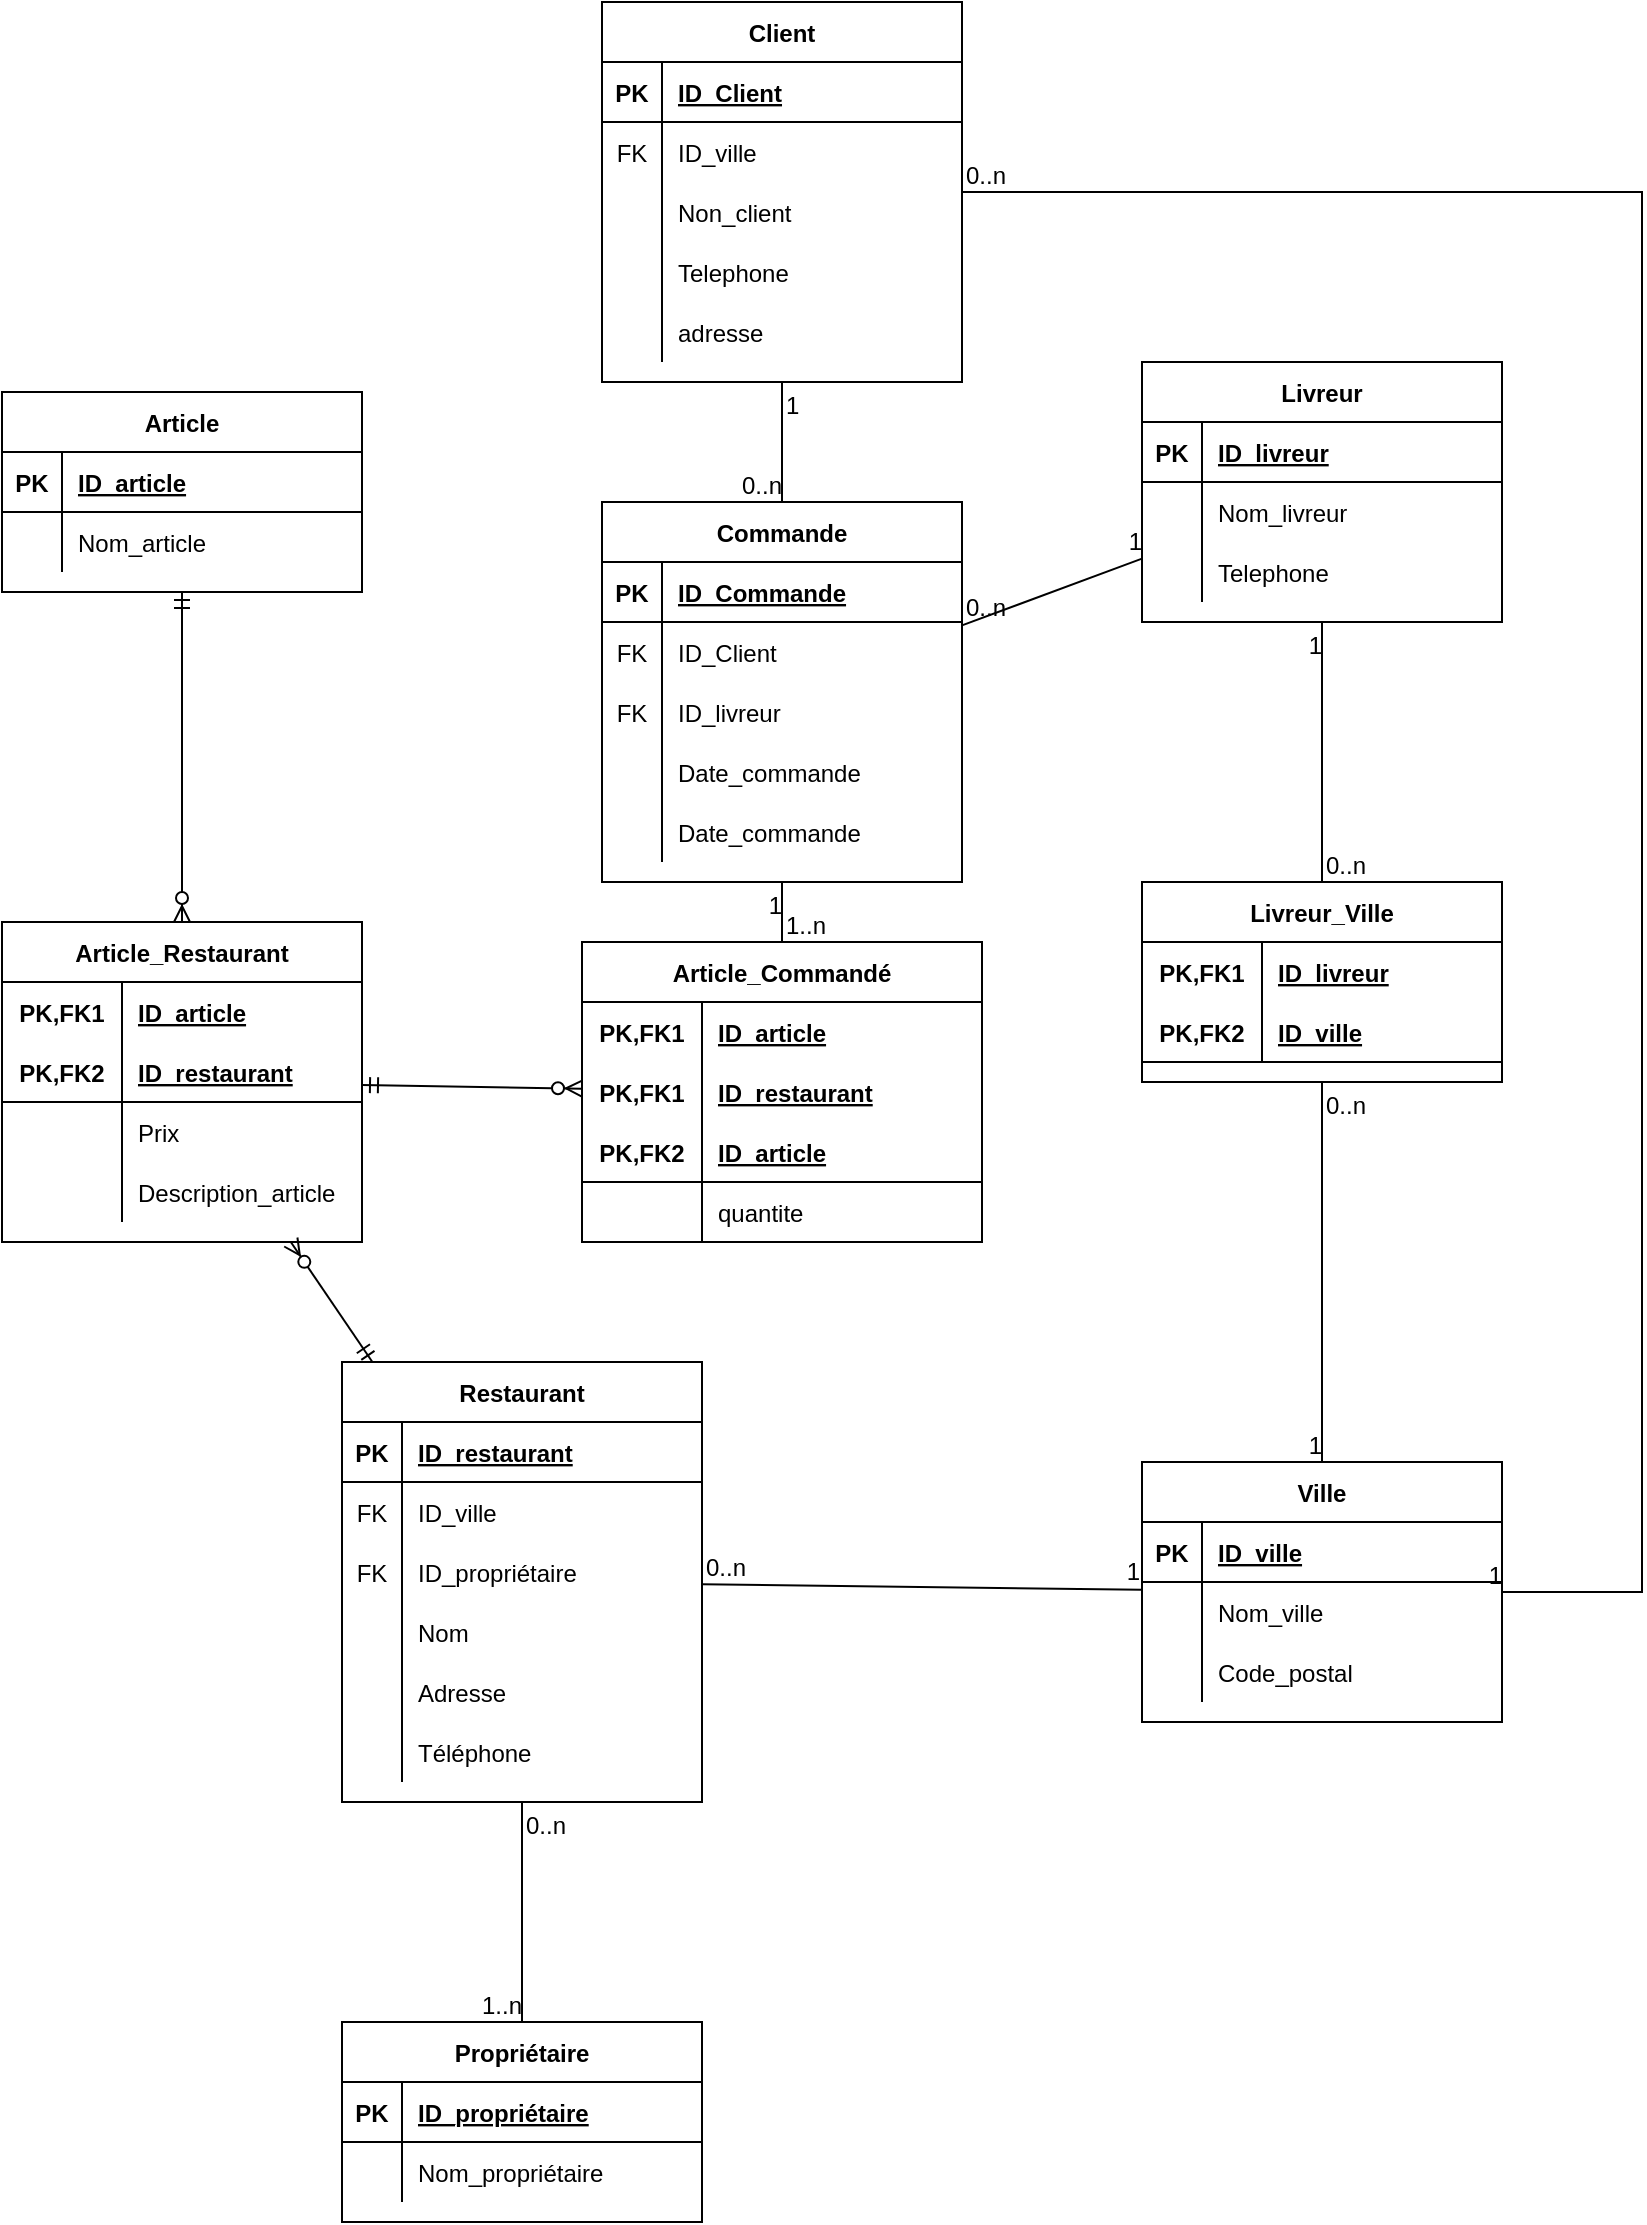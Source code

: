 <mxfile version="13.6.2" type="device"><diagram id="R2lEEEUBdFMjLlhIrx00" name="Page-1"><mxGraphModel dx="1185" dy="1785" grid="1" gridSize="10" guides="1" tooltips="1" connect="1" arrows="1" fold="1" page="1" pageScale="1" pageWidth="850" pageHeight="1100" math="0" shadow="0" extFonts="Permanent Marker^https://fonts.googleapis.com/css?family=Permanent+Marker"><root><mxCell id="0"/><mxCell id="1" parent="0"/><mxCell id="8ufQbJtzemkfT02IVqVq-59" value="" style="endArrow=none;html=1;rounded=0;" parent="1" source="8ufQbJtzemkfT02IVqVq-1" target="8ufQbJtzemkfT02IVqVq-46" edge="1"><mxGeometry relative="1" as="geometry"><mxPoint x="370" y="760" as="sourcePoint"/><mxPoint x="530" y="760" as="targetPoint"/></mxGeometry></mxCell><mxCell id="8ufQbJtzemkfT02IVqVq-60" value="0..n" style="resizable=0;html=1;align=left;verticalAlign=bottom;" parent="8ufQbJtzemkfT02IVqVq-59" connectable="0" vertex="1"><mxGeometry x="-1" relative="1" as="geometry"/></mxCell><mxCell id="8ufQbJtzemkfT02IVqVq-61" value="1" style="resizable=0;html=1;align=right;verticalAlign=bottom;" parent="8ufQbJtzemkfT02IVqVq-59" connectable="0" vertex="1"><mxGeometry x="1" relative="1" as="geometry"/></mxCell><mxCell id="8ufQbJtzemkfT02IVqVq-75" value="" style="endArrow=none;html=1;rounded=0;" parent="1" source="8ufQbJtzemkfT02IVqVq-1" target="8ufQbJtzemkfT02IVqVq-62" edge="1"><mxGeometry relative="1" as="geometry"><mxPoint x="120" y="940" as="sourcePoint"/><mxPoint x="280" y="940" as="targetPoint"/></mxGeometry></mxCell><mxCell id="8ufQbJtzemkfT02IVqVq-76" value="0..n" style="resizable=0;html=1;align=left;verticalAlign=bottom;" parent="8ufQbJtzemkfT02IVqVq-75" connectable="0" vertex="1"><mxGeometry x="-1" relative="1" as="geometry"><mxPoint y="20" as="offset"/></mxGeometry></mxCell><mxCell id="8ufQbJtzemkfT02IVqVq-77" value="1..n" style="resizable=0;html=1;align=right;verticalAlign=bottom;" parent="8ufQbJtzemkfT02IVqVq-75" connectable="0" vertex="1"><mxGeometry x="1" relative="1" as="geometry"/></mxCell><mxCell id="8ufQbJtzemkfT02IVqVq-145" value="" style="endArrow=none;html=1;rounded=0;exitX=0.5;exitY=1;exitDx=0;exitDy=0;" parent="1" source="8ufQbJtzemkfT02IVqVq-168" target="8ufQbJtzemkfT02IVqVq-46" edge="1"><mxGeometry relative="1" as="geometry"><mxPoint x="630" y="610" as="sourcePoint"/><mxPoint x="790" y="610" as="targetPoint"/></mxGeometry></mxCell><mxCell id="8ufQbJtzemkfT02IVqVq-146" value="0..n" style="resizable=0;html=1;align=left;verticalAlign=bottom;" parent="8ufQbJtzemkfT02IVqVq-145" connectable="0" vertex="1"><mxGeometry x="-1" relative="1" as="geometry"><mxPoint y="20" as="offset"/></mxGeometry></mxCell><mxCell id="8ufQbJtzemkfT02IVqVq-147" value="1" style="resizable=0;html=1;align=right;verticalAlign=bottom;" parent="8ufQbJtzemkfT02IVqVq-145" connectable="0" vertex="1"><mxGeometry x="1" relative="1" as="geometry"/></mxCell><mxCell id="8ufQbJtzemkfT02IVqVq-181" value="" style="endArrow=none;html=1;rounded=0;" parent="1" source="8ufQbJtzemkfT02IVqVq-168" target="8ufQbJtzemkfT02IVqVq-119" edge="1"><mxGeometry relative="1" as="geometry"><mxPoint x="640" y="460.0" as="sourcePoint"/><mxPoint x="640" y="320.0" as="targetPoint"/></mxGeometry></mxCell><mxCell id="8ufQbJtzemkfT02IVqVq-182" value="&lt;div&gt;0..n&lt;/div&gt;" style="resizable=0;html=1;align=left;verticalAlign=bottom;" parent="8ufQbJtzemkfT02IVqVq-181" connectable="0" vertex="1"><mxGeometry x="-1" relative="1" as="geometry"><mxPoint as="offset"/></mxGeometry></mxCell><mxCell id="8ufQbJtzemkfT02IVqVq-183" value="&lt;div&gt;1&lt;/div&gt;" style="resizable=0;html=1;align=right;verticalAlign=bottom;" parent="8ufQbJtzemkfT02IVqVq-181" connectable="0" vertex="1"><mxGeometry x="1" relative="1" as="geometry"><mxPoint y="20" as="offset"/></mxGeometry></mxCell><mxCell id="8ufQbJtzemkfT02IVqVq-119" value="Livreur" style="shape=table;startSize=30;container=1;collapsible=1;childLayout=tableLayout;fixedRows=1;rowLines=0;fontStyle=1;align=center;resizeLast=1;" parent="1" vertex="1"><mxGeometry x="590" y="150" width="180" height="130" as="geometry"/></mxCell><mxCell id="8ufQbJtzemkfT02IVqVq-120" value="" style="shape=partialRectangle;collapsible=0;dropTarget=0;pointerEvents=0;fillColor=none;top=0;left=0;bottom=1;right=0;points=[[0,0.5],[1,0.5]];portConstraint=eastwest;" parent="8ufQbJtzemkfT02IVqVq-119" vertex="1"><mxGeometry y="30" width="180" height="30" as="geometry"/></mxCell><mxCell id="8ufQbJtzemkfT02IVqVq-121" value="PK" style="shape=partialRectangle;connectable=0;fillColor=none;top=0;left=0;bottom=0;right=0;fontStyle=1;overflow=hidden;" parent="8ufQbJtzemkfT02IVqVq-120" vertex="1"><mxGeometry width="30" height="30" as="geometry"/></mxCell><mxCell id="8ufQbJtzemkfT02IVqVq-122" value="ID_livreur" style="shape=partialRectangle;connectable=0;fillColor=none;top=0;left=0;bottom=0;right=0;align=left;spacingLeft=6;fontStyle=5;overflow=hidden;" parent="8ufQbJtzemkfT02IVqVq-120" vertex="1"><mxGeometry x="30" width="150" height="30" as="geometry"/></mxCell><mxCell id="8ufQbJtzemkfT02IVqVq-123" value="" style="shape=partialRectangle;collapsible=0;dropTarget=0;pointerEvents=0;fillColor=none;top=0;left=0;bottom=0;right=0;points=[[0,0.5],[1,0.5]];portConstraint=eastwest;" parent="8ufQbJtzemkfT02IVqVq-119" vertex="1"><mxGeometry y="60" width="180" height="30" as="geometry"/></mxCell><mxCell id="8ufQbJtzemkfT02IVqVq-124" value="" style="shape=partialRectangle;connectable=0;fillColor=none;top=0;left=0;bottom=0;right=0;editable=1;overflow=hidden;" parent="8ufQbJtzemkfT02IVqVq-123" vertex="1"><mxGeometry width="30" height="30" as="geometry"/></mxCell><mxCell id="8ufQbJtzemkfT02IVqVq-125" value="Nom_livreur" style="shape=partialRectangle;connectable=0;fillColor=none;top=0;left=0;bottom=0;right=0;align=left;spacingLeft=6;overflow=hidden;" parent="8ufQbJtzemkfT02IVqVq-123" vertex="1"><mxGeometry x="30" width="150" height="30" as="geometry"/></mxCell><mxCell id="8ufQbJtzemkfT02IVqVq-126" value="" style="shape=partialRectangle;collapsible=0;dropTarget=0;pointerEvents=0;fillColor=none;top=0;left=0;bottom=0;right=0;points=[[0,0.5],[1,0.5]];portConstraint=eastwest;" parent="8ufQbJtzemkfT02IVqVq-119" vertex="1"><mxGeometry y="90" width="180" height="30" as="geometry"/></mxCell><mxCell id="8ufQbJtzemkfT02IVqVq-127" value="" style="shape=partialRectangle;connectable=0;fillColor=none;top=0;left=0;bottom=0;right=0;editable=1;overflow=hidden;" parent="8ufQbJtzemkfT02IVqVq-126" vertex="1"><mxGeometry width="30" height="30" as="geometry"/></mxCell><mxCell id="8ufQbJtzemkfT02IVqVq-128" value="Telephone" style="shape=partialRectangle;connectable=0;fillColor=none;top=0;left=0;bottom=0;right=0;align=left;spacingLeft=6;overflow=hidden;" parent="8ufQbJtzemkfT02IVqVq-126" vertex="1"><mxGeometry x="30" width="150" height="30" as="geometry"/></mxCell><mxCell id="8ufQbJtzemkfT02IVqVq-184" value="Client" style="shape=table;startSize=30;container=1;collapsible=1;childLayout=tableLayout;fixedRows=1;rowLines=0;fontStyle=1;align=center;resizeLast=1;" parent="1" vertex="1"><mxGeometry x="320" y="-30" width="180" height="190" as="geometry"/></mxCell><mxCell id="8ufQbJtzemkfT02IVqVq-185" value="" style="shape=partialRectangle;collapsible=0;dropTarget=0;pointerEvents=0;fillColor=none;top=0;left=0;bottom=1;right=0;points=[[0,0.5],[1,0.5]];portConstraint=eastwest;" parent="8ufQbJtzemkfT02IVqVq-184" vertex="1"><mxGeometry y="30" width="180" height="30" as="geometry"/></mxCell><mxCell id="8ufQbJtzemkfT02IVqVq-186" value="PK" style="shape=partialRectangle;connectable=0;fillColor=none;top=0;left=0;bottom=0;right=0;fontStyle=1;overflow=hidden;" parent="8ufQbJtzemkfT02IVqVq-185" vertex="1"><mxGeometry width="30" height="30" as="geometry"/></mxCell><mxCell id="8ufQbJtzemkfT02IVqVq-187" value="ID_Client" style="shape=partialRectangle;connectable=0;fillColor=none;top=0;left=0;bottom=0;right=0;align=left;spacingLeft=6;fontStyle=5;overflow=hidden;" parent="8ufQbJtzemkfT02IVqVq-185" vertex="1"><mxGeometry x="30" width="150" height="30" as="geometry"/></mxCell><mxCell id="8ufQbJtzemkfT02IVqVq-309" value="" style="shape=partialRectangle;collapsible=0;dropTarget=0;pointerEvents=0;fillColor=none;top=0;left=0;bottom=0;right=0;points=[[0,0.5],[1,0.5]];portConstraint=eastwest;" parent="8ufQbJtzemkfT02IVqVq-184" vertex="1"><mxGeometry y="60" width="180" height="30" as="geometry"/></mxCell><mxCell id="8ufQbJtzemkfT02IVqVq-310" value="FK" style="shape=partialRectangle;connectable=0;fillColor=none;top=0;left=0;bottom=0;right=0;fontStyle=0;overflow=hidden;" parent="8ufQbJtzemkfT02IVqVq-309" vertex="1"><mxGeometry width="30" height="30" as="geometry"/></mxCell><mxCell id="8ufQbJtzemkfT02IVqVq-311" value="ID_ville" style="shape=partialRectangle;connectable=0;fillColor=none;top=0;left=0;bottom=0;right=0;align=left;spacingLeft=6;fontStyle=0;overflow=hidden;" parent="8ufQbJtzemkfT02IVqVq-309" vertex="1"><mxGeometry x="30" width="150" height="30" as="geometry"/></mxCell><mxCell id="8ufQbJtzemkfT02IVqVq-188" value="" style="shape=partialRectangle;collapsible=0;dropTarget=0;pointerEvents=0;fillColor=none;top=0;left=0;bottom=0;right=0;points=[[0,0.5],[1,0.5]];portConstraint=eastwest;" parent="8ufQbJtzemkfT02IVqVq-184" vertex="1"><mxGeometry y="90" width="180" height="30" as="geometry"/></mxCell><mxCell id="8ufQbJtzemkfT02IVqVq-189" value="" style="shape=partialRectangle;connectable=0;fillColor=none;top=0;left=0;bottom=0;right=0;editable=1;overflow=hidden;" parent="8ufQbJtzemkfT02IVqVq-188" vertex="1"><mxGeometry width="30" height="30" as="geometry"/></mxCell><mxCell id="8ufQbJtzemkfT02IVqVq-190" value="Non_client" style="shape=partialRectangle;connectable=0;fillColor=none;top=0;left=0;bottom=0;right=0;align=left;spacingLeft=6;overflow=hidden;" parent="8ufQbJtzemkfT02IVqVq-188" vertex="1"><mxGeometry x="30" width="150" height="30" as="geometry"/></mxCell><mxCell id="8ufQbJtzemkfT02IVqVq-191" value="" style="shape=partialRectangle;collapsible=0;dropTarget=0;pointerEvents=0;fillColor=none;top=0;left=0;bottom=0;right=0;points=[[0,0.5],[1,0.5]];portConstraint=eastwest;" parent="8ufQbJtzemkfT02IVqVq-184" vertex="1"><mxGeometry y="120" width="180" height="30" as="geometry"/></mxCell><mxCell id="8ufQbJtzemkfT02IVqVq-192" value="" style="shape=partialRectangle;connectable=0;fillColor=none;top=0;left=0;bottom=0;right=0;editable=1;overflow=hidden;" parent="8ufQbJtzemkfT02IVqVq-191" vertex="1"><mxGeometry width="30" height="30" as="geometry"/></mxCell><mxCell id="8ufQbJtzemkfT02IVqVq-193" value="Telephone" style="shape=partialRectangle;connectable=0;fillColor=none;top=0;left=0;bottom=0;right=0;align=left;spacingLeft=6;overflow=hidden;" parent="8ufQbJtzemkfT02IVqVq-191" vertex="1"><mxGeometry x="30" width="150" height="30" as="geometry"/></mxCell><mxCell id="8ufQbJtzemkfT02IVqVq-194" value="" style="shape=partialRectangle;collapsible=0;dropTarget=0;pointerEvents=0;fillColor=none;top=0;left=0;bottom=0;right=0;points=[[0,0.5],[1,0.5]];portConstraint=eastwest;" parent="8ufQbJtzemkfT02IVqVq-184" vertex="1"><mxGeometry y="150" width="180" height="30" as="geometry"/></mxCell><mxCell id="8ufQbJtzemkfT02IVqVq-195" value="" style="shape=partialRectangle;connectable=0;fillColor=none;top=0;left=0;bottom=0;right=0;editable=1;overflow=hidden;" parent="8ufQbJtzemkfT02IVqVq-194" vertex="1"><mxGeometry width="30" height="30" as="geometry"/></mxCell><mxCell id="8ufQbJtzemkfT02IVqVq-196" value="adresse" style="shape=partialRectangle;connectable=0;fillColor=none;top=0;left=0;bottom=0;right=0;align=left;spacingLeft=6;overflow=hidden;" parent="8ufQbJtzemkfT02IVqVq-194" vertex="1"><mxGeometry x="30" width="150" height="30" as="geometry"/></mxCell><mxCell id="8ufQbJtzemkfT02IVqVq-1" value="Restaurant" style="shape=table;startSize=30;container=1;collapsible=1;childLayout=tableLayout;fixedRows=1;rowLines=0;fontStyle=1;align=center;resizeLast=1;" parent="1" vertex="1"><mxGeometry x="190" y="650" width="180" height="220" as="geometry"/></mxCell><mxCell id="8ufQbJtzemkfT02IVqVq-43" value="" style="shape=partialRectangle;collapsible=0;dropTarget=0;pointerEvents=0;fillColor=none;top=0;left=0;bottom=1;right=0;points=[[0,0.5],[1,0.5]];portConstraint=eastwest;" parent="8ufQbJtzemkfT02IVqVq-1" vertex="1"><mxGeometry y="30" width="180" height="30" as="geometry"/></mxCell><mxCell id="8ufQbJtzemkfT02IVqVq-44" value="PK" style="shape=partialRectangle;connectable=0;fillColor=none;top=0;left=0;bottom=0;right=0;fontStyle=1;overflow=hidden;" parent="8ufQbJtzemkfT02IVqVq-43" vertex="1"><mxGeometry width="30" height="30" as="geometry"/></mxCell><mxCell id="8ufQbJtzemkfT02IVqVq-45" value="ID_restaurant" style="shape=partialRectangle;connectable=0;fillColor=none;top=0;left=0;bottom=0;right=0;align=left;spacingLeft=6;fontStyle=5;overflow=hidden;" parent="8ufQbJtzemkfT02IVqVq-43" vertex="1"><mxGeometry x="30" width="150" height="30" as="geometry"/></mxCell><mxCell id="8ufQbJtzemkfT02IVqVq-113" value="" style="shape=partialRectangle;collapsible=0;dropTarget=0;pointerEvents=0;fillColor=none;top=0;left=0;bottom=0;right=0;points=[[0,0.5],[1,0.5]];portConstraint=eastwest;" parent="8ufQbJtzemkfT02IVqVq-1" vertex="1"><mxGeometry y="60" width="180" height="30" as="geometry"/></mxCell><mxCell id="8ufQbJtzemkfT02IVqVq-114" value="FK" style="shape=partialRectangle;connectable=0;fillColor=none;top=0;left=0;bottom=0;right=0;fontStyle=0;overflow=hidden;" parent="8ufQbJtzemkfT02IVqVq-113" vertex="1"><mxGeometry width="30" height="30" as="geometry"/></mxCell><mxCell id="8ufQbJtzemkfT02IVqVq-115" value="ID_ville" style="shape=partialRectangle;connectable=0;fillColor=none;top=0;left=0;bottom=0;right=0;align=left;spacingLeft=6;fontStyle=0;overflow=hidden;" parent="8ufQbJtzemkfT02IVqVq-113" vertex="1"><mxGeometry x="30" width="150" height="30" as="geometry"/></mxCell><mxCell id="8ufQbJtzemkfT02IVqVq-116" value="" style="shape=partialRectangle;collapsible=0;dropTarget=0;pointerEvents=0;fillColor=none;top=0;left=0;bottom=0;right=0;points=[[0,0.5],[1,0.5]];portConstraint=eastwest;" parent="8ufQbJtzemkfT02IVqVq-1" vertex="1"><mxGeometry y="90" width="180" height="30" as="geometry"/></mxCell><mxCell id="8ufQbJtzemkfT02IVqVq-117" value="FK" style="shape=partialRectangle;connectable=0;fillColor=none;top=0;left=0;bottom=0;right=0;fontStyle=0;overflow=hidden;" parent="8ufQbJtzemkfT02IVqVq-116" vertex="1"><mxGeometry width="30" height="30" as="geometry"/></mxCell><mxCell id="8ufQbJtzemkfT02IVqVq-118" value="ID_propriétaire" style="shape=partialRectangle;connectable=0;fillColor=none;top=0;left=0;bottom=0;right=0;align=left;spacingLeft=6;fontStyle=0;overflow=hidden;" parent="8ufQbJtzemkfT02IVqVq-116" vertex="1"><mxGeometry x="30" width="150" height="30" as="geometry"/></mxCell><mxCell id="8ufQbJtzemkfT02IVqVq-5" value="" style="shape=partialRectangle;collapsible=0;dropTarget=0;pointerEvents=0;fillColor=none;top=0;left=0;bottom=0;right=0;points=[[0,0.5],[1,0.5]];portConstraint=eastwest;" parent="8ufQbJtzemkfT02IVqVq-1" vertex="1"><mxGeometry y="120" width="180" height="30" as="geometry"/></mxCell><mxCell id="8ufQbJtzemkfT02IVqVq-6" value="" style="shape=partialRectangle;connectable=0;fillColor=none;top=0;left=0;bottom=0;right=0;editable=1;overflow=hidden;" parent="8ufQbJtzemkfT02IVqVq-5" vertex="1"><mxGeometry width="30" height="30" as="geometry"/></mxCell><mxCell id="8ufQbJtzemkfT02IVqVq-7" value="Nom" style="shape=partialRectangle;connectable=0;fillColor=none;top=0;left=0;bottom=0;right=0;align=left;spacingLeft=6;overflow=hidden;" parent="8ufQbJtzemkfT02IVqVq-5" vertex="1"><mxGeometry x="30" width="150" height="30" as="geometry"/></mxCell><mxCell id="8ufQbJtzemkfT02IVqVq-8" value="" style="shape=partialRectangle;collapsible=0;dropTarget=0;pointerEvents=0;fillColor=none;top=0;left=0;bottom=0;right=0;points=[[0,0.5],[1,0.5]];portConstraint=eastwest;" parent="8ufQbJtzemkfT02IVqVq-1" vertex="1"><mxGeometry y="150" width="180" height="30" as="geometry"/></mxCell><mxCell id="8ufQbJtzemkfT02IVqVq-9" value="" style="shape=partialRectangle;connectable=0;fillColor=none;top=0;left=0;bottom=0;right=0;editable=1;overflow=hidden;" parent="8ufQbJtzemkfT02IVqVq-8" vertex="1"><mxGeometry width="30" height="30" as="geometry"/></mxCell><mxCell id="8ufQbJtzemkfT02IVqVq-10" value="Adresse" style="shape=partialRectangle;connectable=0;fillColor=none;top=0;left=0;bottom=0;right=0;align=left;spacingLeft=6;overflow=hidden;" parent="8ufQbJtzemkfT02IVqVq-8" vertex="1"><mxGeometry x="30" width="150" height="30" as="geometry"/></mxCell><mxCell id="8ufQbJtzemkfT02IVqVq-37" value="" style="shape=partialRectangle;collapsible=0;dropTarget=0;pointerEvents=0;fillColor=none;top=0;left=0;bottom=0;right=0;points=[[0,0.5],[1,0.5]];portConstraint=eastwest;" parent="8ufQbJtzemkfT02IVqVq-1" vertex="1"><mxGeometry y="180" width="180" height="30" as="geometry"/></mxCell><mxCell id="8ufQbJtzemkfT02IVqVq-38" value="" style="shape=partialRectangle;connectable=0;fillColor=none;top=0;left=0;bottom=0;right=0;editable=1;overflow=hidden;" parent="8ufQbJtzemkfT02IVqVq-37" vertex="1"><mxGeometry width="30" height="30" as="geometry"/></mxCell><mxCell id="8ufQbJtzemkfT02IVqVq-39" value="Téléphone" style="shape=partialRectangle;connectable=0;fillColor=none;top=0;left=0;bottom=0;right=0;align=left;spacingLeft=6;overflow=hidden;" parent="8ufQbJtzemkfT02IVqVq-37" vertex="1"><mxGeometry x="30" width="150" height="30" as="geometry"/></mxCell><mxCell id="8ufQbJtzemkfT02IVqVq-62" value="Propriétaire" style="shape=table;startSize=30;container=1;collapsible=1;childLayout=tableLayout;fixedRows=1;rowLines=0;fontStyle=1;align=center;resizeLast=1;" parent="1" vertex="1"><mxGeometry x="190" y="980" width="180" height="100" as="geometry"/></mxCell><mxCell id="8ufQbJtzemkfT02IVqVq-63" value="" style="shape=partialRectangle;collapsible=0;dropTarget=0;pointerEvents=0;fillColor=none;top=0;left=0;bottom=1;right=0;points=[[0,0.5],[1,0.5]];portConstraint=eastwest;" parent="8ufQbJtzemkfT02IVqVq-62" vertex="1"><mxGeometry y="30" width="180" height="30" as="geometry"/></mxCell><mxCell id="8ufQbJtzemkfT02IVqVq-64" value="PK" style="shape=partialRectangle;connectable=0;fillColor=none;top=0;left=0;bottom=0;right=0;fontStyle=1;overflow=hidden;" parent="8ufQbJtzemkfT02IVqVq-63" vertex="1"><mxGeometry width="30" height="30" as="geometry"/></mxCell><mxCell id="8ufQbJtzemkfT02IVqVq-65" value="ID_propriétaire" style="shape=partialRectangle;connectable=0;fillColor=none;top=0;left=0;bottom=0;right=0;align=left;spacingLeft=6;fontStyle=5;overflow=hidden;" parent="8ufQbJtzemkfT02IVqVq-63" vertex="1"><mxGeometry x="30" width="150" height="30" as="geometry"/></mxCell><mxCell id="8ufQbJtzemkfT02IVqVq-66" value="" style="shape=partialRectangle;collapsible=0;dropTarget=0;pointerEvents=0;fillColor=none;top=0;left=0;bottom=0;right=0;points=[[0,0.5],[1,0.5]];portConstraint=eastwest;" parent="8ufQbJtzemkfT02IVqVq-62" vertex="1"><mxGeometry y="60" width="180" height="30" as="geometry"/></mxCell><mxCell id="8ufQbJtzemkfT02IVqVq-67" value="" style="shape=partialRectangle;connectable=0;fillColor=none;top=0;left=0;bottom=0;right=0;editable=1;overflow=hidden;" parent="8ufQbJtzemkfT02IVqVq-66" vertex="1"><mxGeometry width="30" height="30" as="geometry"/></mxCell><mxCell id="8ufQbJtzemkfT02IVqVq-68" value="Nom_propriétaire" style="shape=partialRectangle;connectable=0;fillColor=none;top=0;left=0;bottom=0;right=0;align=left;spacingLeft=6;overflow=hidden;" parent="8ufQbJtzemkfT02IVqVq-66" vertex="1"><mxGeometry x="30" width="150" height="30" as="geometry"/></mxCell><mxCell id="8ufQbJtzemkfT02IVqVq-46" value="Ville" style="shape=table;startSize=30;container=1;collapsible=1;childLayout=tableLayout;fixedRows=1;rowLines=0;fontStyle=1;align=center;resizeLast=1;" parent="1" vertex="1"><mxGeometry x="590" y="700" width="180" height="130" as="geometry"/></mxCell><mxCell id="8ufQbJtzemkfT02IVqVq-47" value="" style="shape=partialRectangle;collapsible=0;dropTarget=0;pointerEvents=0;fillColor=none;top=0;left=0;bottom=1;right=0;points=[[0,0.5],[1,0.5]];portConstraint=eastwest;" parent="8ufQbJtzemkfT02IVqVq-46" vertex="1"><mxGeometry y="30" width="180" height="30" as="geometry"/></mxCell><mxCell id="8ufQbJtzemkfT02IVqVq-48" value="PK" style="shape=partialRectangle;connectable=0;fillColor=none;top=0;left=0;bottom=0;right=0;fontStyle=1;overflow=hidden;" parent="8ufQbJtzemkfT02IVqVq-47" vertex="1"><mxGeometry width="30" height="30" as="geometry"/></mxCell><mxCell id="8ufQbJtzemkfT02IVqVq-49" value="ID_ville" style="shape=partialRectangle;connectable=0;fillColor=none;top=0;left=0;bottom=0;right=0;align=left;spacingLeft=6;fontStyle=5;overflow=hidden;" parent="8ufQbJtzemkfT02IVqVq-47" vertex="1"><mxGeometry x="30" width="150" height="30" as="geometry"/></mxCell><mxCell id="8ufQbJtzemkfT02IVqVq-50" value="" style="shape=partialRectangle;collapsible=0;dropTarget=0;pointerEvents=0;fillColor=none;top=0;left=0;bottom=0;right=0;points=[[0,0.5],[1,0.5]];portConstraint=eastwest;" parent="8ufQbJtzemkfT02IVqVq-46" vertex="1"><mxGeometry y="60" width="180" height="30" as="geometry"/></mxCell><mxCell id="8ufQbJtzemkfT02IVqVq-51" value="" style="shape=partialRectangle;connectable=0;fillColor=none;top=0;left=0;bottom=0;right=0;editable=1;overflow=hidden;" parent="8ufQbJtzemkfT02IVqVq-50" vertex="1"><mxGeometry width="30" height="30" as="geometry"/></mxCell><mxCell id="8ufQbJtzemkfT02IVqVq-52" value="Nom_ville" style="shape=partialRectangle;connectable=0;fillColor=none;top=0;left=0;bottom=0;right=0;align=left;spacingLeft=6;overflow=hidden;" parent="8ufQbJtzemkfT02IVqVq-50" vertex="1"><mxGeometry x="30" width="150" height="30" as="geometry"/></mxCell><mxCell id="8ufQbJtzemkfT02IVqVq-53" value="" style="shape=partialRectangle;collapsible=0;dropTarget=0;pointerEvents=0;fillColor=none;top=0;left=0;bottom=0;right=0;points=[[0,0.5],[1,0.5]];portConstraint=eastwest;" parent="8ufQbJtzemkfT02IVqVq-46" vertex="1"><mxGeometry y="90" width="180" height="30" as="geometry"/></mxCell><mxCell id="8ufQbJtzemkfT02IVqVq-54" value="" style="shape=partialRectangle;connectable=0;fillColor=none;top=0;left=0;bottom=0;right=0;editable=1;overflow=hidden;" parent="8ufQbJtzemkfT02IVqVq-53" vertex="1"><mxGeometry width="30" height="30" as="geometry"/></mxCell><mxCell id="8ufQbJtzemkfT02IVqVq-55" value="Code_postal" style="shape=partialRectangle;connectable=0;fillColor=none;top=0;left=0;bottom=0;right=0;align=left;spacingLeft=6;overflow=hidden;" parent="8ufQbJtzemkfT02IVqVq-53" vertex="1"><mxGeometry x="30" width="150" height="30" as="geometry"/></mxCell><mxCell id="8ufQbJtzemkfT02IVqVq-168" value="Livreur_Ville" style="shape=table;startSize=30;container=1;collapsible=1;childLayout=tableLayout;fixedRows=1;rowLines=0;fontStyle=1;align=center;resizeLast=1;" parent="1" vertex="1"><mxGeometry x="590" y="410" width="180" height="100" as="geometry"/></mxCell><mxCell id="8ufQbJtzemkfT02IVqVq-169" value="" style="shape=partialRectangle;collapsible=0;dropTarget=0;pointerEvents=0;fillColor=none;top=0;left=0;bottom=0;right=0;points=[[0,0.5],[1,0.5]];portConstraint=eastwest;" parent="8ufQbJtzemkfT02IVqVq-168" vertex="1"><mxGeometry y="30" width="180" height="30" as="geometry"/></mxCell><mxCell id="8ufQbJtzemkfT02IVqVq-170" value="PK,FK1" style="shape=partialRectangle;connectable=0;fillColor=none;top=0;left=0;bottom=0;right=0;fontStyle=1;overflow=hidden;" parent="8ufQbJtzemkfT02IVqVq-169" vertex="1"><mxGeometry width="60" height="30" as="geometry"/></mxCell><mxCell id="8ufQbJtzemkfT02IVqVq-171" value="ID_livreur" style="shape=partialRectangle;connectable=0;fillColor=none;top=0;left=0;bottom=0;right=0;align=left;spacingLeft=6;fontStyle=5;overflow=hidden;" parent="8ufQbJtzemkfT02IVqVq-169" vertex="1"><mxGeometry x="60" width="120" height="30" as="geometry"/></mxCell><mxCell id="8ufQbJtzemkfT02IVqVq-172" value="" style="shape=partialRectangle;collapsible=0;dropTarget=0;pointerEvents=0;fillColor=none;top=0;left=0;bottom=1;right=0;points=[[0,0.5],[1,0.5]];portConstraint=eastwest;" parent="8ufQbJtzemkfT02IVqVq-168" vertex="1"><mxGeometry y="60" width="180" height="30" as="geometry"/></mxCell><mxCell id="8ufQbJtzemkfT02IVqVq-173" value="PK,FK2" style="shape=partialRectangle;connectable=0;fillColor=none;top=0;left=0;bottom=0;right=0;fontStyle=1;overflow=hidden;" parent="8ufQbJtzemkfT02IVqVq-172" vertex="1"><mxGeometry width="60" height="30" as="geometry"/></mxCell><mxCell id="8ufQbJtzemkfT02IVqVq-174" value="ID_ville" style="shape=partialRectangle;connectable=0;fillColor=none;top=0;left=0;bottom=0;right=0;align=left;spacingLeft=6;fontStyle=5;overflow=hidden;" parent="8ufQbJtzemkfT02IVqVq-172" vertex="1"><mxGeometry x="60" width="120" height="30" as="geometry"/></mxCell><mxCell id="8ufQbJtzemkfT02IVqVq-226" value="Commande" style="shape=table;startSize=30;container=1;collapsible=1;childLayout=tableLayout;fixedRows=1;rowLines=0;fontStyle=1;align=center;resizeLast=1;" parent="1" vertex="1"><mxGeometry x="320" y="220" width="180" height="190" as="geometry"/></mxCell><mxCell id="8ufQbJtzemkfT02IVqVq-227" value="" style="shape=partialRectangle;collapsible=0;dropTarget=0;pointerEvents=0;fillColor=none;top=0;left=0;bottom=1;right=0;points=[[0,0.5],[1,0.5]];portConstraint=eastwest;" parent="8ufQbJtzemkfT02IVqVq-226" vertex="1"><mxGeometry y="30" width="180" height="30" as="geometry"/></mxCell><mxCell id="8ufQbJtzemkfT02IVqVq-228" value="PK" style="shape=partialRectangle;connectable=0;fillColor=none;top=0;left=0;bottom=0;right=0;fontStyle=1;overflow=hidden;" parent="8ufQbJtzemkfT02IVqVq-227" vertex="1"><mxGeometry width="30" height="30" as="geometry"/></mxCell><mxCell id="8ufQbJtzemkfT02IVqVq-229" value="ID_Commande" style="shape=partialRectangle;connectable=0;fillColor=none;top=0;left=0;bottom=0;right=0;align=left;spacingLeft=6;fontStyle=5;overflow=hidden;" parent="8ufQbJtzemkfT02IVqVq-227" vertex="1"><mxGeometry x="30" width="150" height="30" as="geometry"/></mxCell><mxCell id="8ufQbJtzemkfT02IVqVq-239" value="" style="shape=partialRectangle;collapsible=0;dropTarget=0;pointerEvents=0;fillColor=none;top=0;left=0;bottom=0;right=0;points=[[0,0.5],[1,0.5]];portConstraint=eastwest;" parent="8ufQbJtzemkfT02IVqVq-226" vertex="1"><mxGeometry y="60" width="180" height="30" as="geometry"/></mxCell><mxCell id="8ufQbJtzemkfT02IVqVq-240" value="FK" style="shape=partialRectangle;connectable=0;fillColor=none;top=0;left=0;bottom=0;right=0;fontStyle=0;overflow=hidden;" parent="8ufQbJtzemkfT02IVqVq-239" vertex="1"><mxGeometry width="30" height="30" as="geometry"/></mxCell><mxCell id="8ufQbJtzemkfT02IVqVq-241" value="ID_Client" style="shape=partialRectangle;connectable=0;fillColor=none;top=0;left=0;bottom=0;right=0;align=left;spacingLeft=6;fontStyle=0;overflow=hidden;" parent="8ufQbJtzemkfT02IVqVq-239" vertex="1"><mxGeometry x="30" width="150" height="30" as="geometry"/></mxCell><mxCell id="8ufQbJtzemkfT02IVqVq-245" value="" style="shape=partialRectangle;collapsible=0;dropTarget=0;pointerEvents=0;fillColor=none;top=0;left=0;bottom=0;right=0;points=[[0,0.5],[1,0.5]];portConstraint=eastwest;" parent="8ufQbJtzemkfT02IVqVq-226" vertex="1"><mxGeometry y="90" width="180" height="30" as="geometry"/></mxCell><mxCell id="8ufQbJtzemkfT02IVqVq-246" value="FK" style="shape=partialRectangle;connectable=0;fillColor=none;top=0;left=0;bottom=0;right=0;fontStyle=0;overflow=hidden;" parent="8ufQbJtzemkfT02IVqVq-245" vertex="1"><mxGeometry width="30" height="30" as="geometry"/></mxCell><mxCell id="8ufQbJtzemkfT02IVqVq-247" value="ID_livreur" style="shape=partialRectangle;connectable=0;fillColor=none;top=0;left=0;bottom=0;right=0;align=left;spacingLeft=6;fontStyle=0;overflow=hidden;" parent="8ufQbJtzemkfT02IVqVq-245" vertex="1"><mxGeometry x="30" width="150" height="30" as="geometry"/></mxCell><mxCell id="KI4e_BHjgye_pSNGSE5L-2" value="" style="shape=partialRectangle;collapsible=0;dropTarget=0;pointerEvents=0;fillColor=none;top=0;left=0;bottom=0;right=0;points=[[0,0.5],[1,0.5]];portConstraint=eastwest;" vertex="1" parent="8ufQbJtzemkfT02IVqVq-226"><mxGeometry y="120" width="180" height="30" as="geometry"/></mxCell><mxCell id="KI4e_BHjgye_pSNGSE5L-3" value="" style="shape=partialRectangle;connectable=0;fillColor=none;top=0;left=0;bottom=0;right=0;editable=1;overflow=hidden;" vertex="1" parent="KI4e_BHjgye_pSNGSE5L-2"><mxGeometry width="30" height="30" as="geometry"/></mxCell><mxCell id="KI4e_BHjgye_pSNGSE5L-4" value="Date_commande" style="shape=partialRectangle;connectable=0;fillColor=none;top=0;left=0;bottom=0;right=0;align=left;spacingLeft=6;overflow=hidden;" vertex="1" parent="KI4e_BHjgye_pSNGSE5L-2"><mxGeometry x="30" width="150" height="30" as="geometry"/></mxCell><mxCell id="8ufQbJtzemkfT02IVqVq-236" value="" style="shape=partialRectangle;collapsible=0;dropTarget=0;pointerEvents=0;fillColor=none;top=0;left=0;bottom=0;right=0;points=[[0,0.5],[1,0.5]];portConstraint=eastwest;" parent="8ufQbJtzemkfT02IVqVq-226" vertex="1"><mxGeometry y="150" width="180" height="30" as="geometry"/></mxCell><mxCell id="8ufQbJtzemkfT02IVqVq-237" value="" style="shape=partialRectangle;connectable=0;fillColor=none;top=0;left=0;bottom=0;right=0;editable=1;overflow=hidden;" parent="8ufQbJtzemkfT02IVqVq-236" vertex="1"><mxGeometry width="30" height="30" as="geometry"/></mxCell><mxCell id="8ufQbJtzemkfT02IVqVq-238" value="Date_commande" style="shape=partialRectangle;connectable=0;fillColor=none;top=0;left=0;bottom=0;right=0;align=left;spacingLeft=6;overflow=hidden;" parent="8ufQbJtzemkfT02IVqVq-236" vertex="1"><mxGeometry x="30" width="150" height="30" as="geometry"/></mxCell><mxCell id="8ufQbJtzemkfT02IVqVq-275" value="" style="endArrow=none;html=1;rounded=0;" parent="1" source="8ufQbJtzemkfT02IVqVq-184" target="8ufQbJtzemkfT02IVqVq-226" edge="1"><mxGeometry relative="1" as="geometry"><mxPoint x="100" y="110" as="sourcePoint"/><mxPoint x="260" y="110" as="targetPoint"/></mxGeometry></mxCell><mxCell id="8ufQbJtzemkfT02IVqVq-276" value="1" style="resizable=0;html=1;align=left;verticalAlign=bottom;" parent="8ufQbJtzemkfT02IVqVq-275" connectable="0" vertex="1"><mxGeometry x="-1" relative="1" as="geometry"><mxPoint y="20" as="offset"/></mxGeometry></mxCell><mxCell id="8ufQbJtzemkfT02IVqVq-277" value="0..n" style="resizable=0;html=1;align=right;verticalAlign=bottom;" parent="8ufQbJtzemkfT02IVqVq-275" connectable="0" vertex="1"><mxGeometry x="1" relative="1" as="geometry"/></mxCell><mxCell id="8ufQbJtzemkfT02IVqVq-278" value="" style="endArrow=none;html=1;rounded=0;" parent="1" source="8ufQbJtzemkfT02IVqVq-210" target="8ufQbJtzemkfT02IVqVq-226" edge="1"><mxGeometry relative="1" as="geometry"><mxPoint x="110" y="340" as="sourcePoint"/><mxPoint x="270" y="340" as="targetPoint"/></mxGeometry></mxCell><mxCell id="8ufQbJtzemkfT02IVqVq-279" value="&lt;div&gt;1..n&lt;/div&gt;" style="resizable=0;html=1;align=left;verticalAlign=bottom;" parent="8ufQbJtzemkfT02IVqVq-278" connectable="0" vertex="1"><mxGeometry x="-1" relative="1" as="geometry"/></mxCell><mxCell id="8ufQbJtzemkfT02IVqVq-280" value="1" style="resizable=0;html=1;align=right;verticalAlign=bottom;" parent="8ufQbJtzemkfT02IVqVq-278" connectable="0" vertex="1"><mxGeometry x="1" relative="1" as="geometry"><mxPoint y="20" as="offset"/></mxGeometry></mxCell><mxCell id="8ufQbJtzemkfT02IVqVq-210" value="Article_Commandé" style="shape=table;startSize=30;container=1;collapsible=1;childLayout=tableLayout;fixedRows=1;rowLines=0;fontStyle=1;align=center;resizeLast=1;" parent="1" vertex="1"><mxGeometry x="310" y="440" width="200" height="150" as="geometry"/></mxCell><mxCell id="8ufQbJtzemkfT02IVqVq-260" value="" style="shape=partialRectangle;collapsible=0;dropTarget=0;pointerEvents=0;fillColor=none;top=0;left=0;bottom=0;right=0;points=[[0,0.5],[1,0.5]];portConstraint=eastwest;" parent="8ufQbJtzemkfT02IVqVq-210" vertex="1"><mxGeometry y="30" width="200" height="30" as="geometry"/></mxCell><mxCell id="8ufQbJtzemkfT02IVqVq-261" value="PK,FK1" style="shape=partialRectangle;connectable=0;fillColor=none;top=0;left=0;bottom=0;right=0;fontStyle=1;overflow=hidden;" parent="8ufQbJtzemkfT02IVqVq-260" vertex="1"><mxGeometry width="60" height="30" as="geometry"/></mxCell><mxCell id="8ufQbJtzemkfT02IVqVq-262" value="ID_article" style="shape=partialRectangle;connectable=0;fillColor=none;top=0;left=0;bottom=0;right=0;align=left;spacingLeft=6;fontStyle=5;overflow=hidden;" parent="8ufQbJtzemkfT02IVqVq-260" vertex="1"><mxGeometry x="60" width="140" height="30" as="geometry"/></mxCell><mxCell id="8ufQbJtzemkfT02IVqVq-272" value="" style="shape=partialRectangle;collapsible=0;dropTarget=0;pointerEvents=0;fillColor=none;top=0;left=0;bottom=0;right=0;points=[[0,0.5],[1,0.5]];portConstraint=eastwest;" parent="8ufQbJtzemkfT02IVqVq-210" vertex="1"><mxGeometry y="60" width="200" height="30" as="geometry"/></mxCell><mxCell id="8ufQbJtzemkfT02IVqVq-273" value="PK,FK1" style="shape=partialRectangle;connectable=0;fillColor=none;top=0;left=0;bottom=0;right=0;fontStyle=1;overflow=hidden;" parent="8ufQbJtzemkfT02IVqVq-272" vertex="1"><mxGeometry width="60" height="30" as="geometry"/></mxCell><mxCell id="8ufQbJtzemkfT02IVqVq-274" value="ID_restaurant" style="shape=partialRectangle;connectable=0;fillColor=none;top=0;left=0;bottom=0;right=0;align=left;spacingLeft=6;fontStyle=5;overflow=hidden;" parent="8ufQbJtzemkfT02IVqVq-272" vertex="1"><mxGeometry x="60" width="140" height="30" as="geometry"/></mxCell><mxCell id="8ufQbJtzemkfT02IVqVq-211" value="" style="shape=partialRectangle;collapsible=0;dropTarget=0;pointerEvents=0;fillColor=none;top=0;left=0;bottom=1;right=0;points=[[0,0.5],[1,0.5]];portConstraint=eastwest;" parent="8ufQbJtzemkfT02IVqVq-210" vertex="1"><mxGeometry y="90" width="200" height="30" as="geometry"/></mxCell><mxCell id="8ufQbJtzemkfT02IVqVq-212" value="PK,FK2" style="shape=partialRectangle;connectable=0;fillColor=none;top=0;left=0;bottom=0;right=0;fontStyle=1;overflow=hidden;" parent="8ufQbJtzemkfT02IVqVq-211" vertex="1"><mxGeometry width="60" height="30" as="geometry"/></mxCell><mxCell id="8ufQbJtzemkfT02IVqVq-213" value="ID_article" style="shape=partialRectangle;connectable=0;fillColor=none;top=0;left=0;bottom=0;right=0;align=left;spacingLeft=6;fontStyle=5;overflow=hidden;" parent="8ufQbJtzemkfT02IVqVq-211" vertex="1"><mxGeometry x="60" width="140" height="30" as="geometry"/></mxCell><mxCell id="8ufQbJtzemkfT02IVqVq-214" value="" style="shape=partialRectangle;collapsible=0;dropTarget=0;pointerEvents=0;fillColor=none;top=0;left=0;bottom=0;right=0;points=[[0,0.5],[1,0.5]];portConstraint=eastwest;" parent="8ufQbJtzemkfT02IVqVq-210" vertex="1"><mxGeometry y="120" width="200" height="30" as="geometry"/></mxCell><mxCell id="8ufQbJtzemkfT02IVqVq-215" value="" style="shape=partialRectangle;connectable=0;fillColor=none;top=0;left=0;bottom=0;right=0;editable=1;overflow=hidden;" parent="8ufQbJtzemkfT02IVqVq-214" vertex="1"><mxGeometry width="60" height="30" as="geometry"/></mxCell><mxCell id="8ufQbJtzemkfT02IVqVq-216" value="quantite" style="shape=partialRectangle;connectable=0;fillColor=none;top=0;left=0;bottom=0;right=0;align=left;spacingLeft=6;overflow=hidden;" parent="8ufQbJtzemkfT02IVqVq-214" vertex="1"><mxGeometry x="60" width="140" height="30" as="geometry"/></mxCell><mxCell id="8ufQbJtzemkfT02IVqVq-287" value="" style="endArrow=none;html=1;rounded=0;" parent="1" source="8ufQbJtzemkfT02IVqVq-226" target="8ufQbJtzemkfT02IVqVq-119" edge="1"><mxGeometry relative="1" as="geometry"><mxPoint x="530" y="320" as="sourcePoint"/><mxPoint x="690" y="320" as="targetPoint"/></mxGeometry></mxCell><mxCell id="8ufQbJtzemkfT02IVqVq-288" value="&lt;div&gt;0..n&lt;/div&gt;" style="resizable=0;html=1;align=left;verticalAlign=bottom;" parent="8ufQbJtzemkfT02IVqVq-287" connectable="0" vertex="1"><mxGeometry x="-1" relative="1" as="geometry"/></mxCell><mxCell id="8ufQbJtzemkfT02IVqVq-289" value="1" style="resizable=0;html=1;align=right;verticalAlign=bottom;" parent="8ufQbJtzemkfT02IVqVq-287" connectable="0" vertex="1"><mxGeometry x="1" relative="1" as="geometry"/></mxCell><mxCell id="8ufQbJtzemkfT02IVqVq-303" value="" style="endArrow=none;html=1;rounded=0;" parent="1" source="8ufQbJtzemkfT02IVqVq-184" target="8ufQbJtzemkfT02IVqVq-46" edge="1"><mxGeometry relative="1" as="geometry"><mxPoint x="690" y="90" as="sourcePoint"/><mxPoint x="980" y="380" as="targetPoint"/><Array as="points"><mxPoint x="840" y="65"/><mxPoint x="840" y="765"/></Array></mxGeometry></mxCell><mxCell id="8ufQbJtzemkfT02IVqVq-304" value="0..n" style="resizable=0;html=1;align=left;verticalAlign=bottom;" parent="8ufQbJtzemkfT02IVqVq-303" connectable="0" vertex="1"><mxGeometry x="-1" relative="1" as="geometry"/></mxCell><mxCell id="8ufQbJtzemkfT02IVqVq-305" value="1" style="resizable=0;html=1;align=right;verticalAlign=bottom;" parent="8ufQbJtzemkfT02IVqVq-303" connectable="0" vertex="1"><mxGeometry x="1" relative="1" as="geometry"/></mxCell><mxCell id="8ufQbJtzemkfT02IVqVq-152" value="Article_Restaurant" style="shape=table;startSize=30;container=1;collapsible=1;childLayout=tableLayout;fixedRows=1;rowLines=0;fontStyle=1;align=center;resizeLast=1;" parent="1" vertex="1"><mxGeometry x="20" y="430" width="180" height="160" as="geometry"><mxRectangle x="180" y="340" width="140" height="30" as="alternateBounds"/></mxGeometry></mxCell><mxCell id="8ufQbJtzemkfT02IVqVq-153" value="" style="shape=partialRectangle;collapsible=0;dropTarget=0;pointerEvents=0;fillColor=none;top=0;left=0;bottom=0;right=0;points=[[0,0.5],[1,0.5]];portConstraint=eastwest;" parent="8ufQbJtzemkfT02IVqVq-152" vertex="1"><mxGeometry y="30" width="180" height="30" as="geometry"/></mxCell><mxCell id="8ufQbJtzemkfT02IVqVq-154" value="PK,FK1" style="shape=partialRectangle;connectable=0;fillColor=none;top=0;left=0;bottom=0;right=0;fontStyle=1;overflow=hidden;" parent="8ufQbJtzemkfT02IVqVq-153" vertex="1"><mxGeometry width="60" height="30" as="geometry"/></mxCell><mxCell id="8ufQbJtzemkfT02IVqVq-155" value="ID_article" style="shape=partialRectangle;connectable=0;fillColor=none;top=0;left=0;bottom=0;right=0;align=left;spacingLeft=6;fontStyle=5;overflow=hidden;" parent="8ufQbJtzemkfT02IVqVq-153" vertex="1"><mxGeometry x="60" width="120" height="30" as="geometry"/></mxCell><mxCell id="8ufQbJtzemkfT02IVqVq-156" value="" style="shape=partialRectangle;collapsible=0;dropTarget=0;pointerEvents=0;fillColor=none;top=0;left=0;bottom=1;right=0;points=[[0,0.5],[1,0.5]];portConstraint=eastwest;" parent="8ufQbJtzemkfT02IVqVq-152" vertex="1"><mxGeometry y="60" width="180" height="30" as="geometry"/></mxCell><mxCell id="8ufQbJtzemkfT02IVqVq-157" value="PK,FK2" style="shape=partialRectangle;connectable=0;fillColor=none;top=0;left=0;bottom=0;right=0;fontStyle=1;overflow=hidden;" parent="8ufQbJtzemkfT02IVqVq-156" vertex="1"><mxGeometry width="60" height="30" as="geometry"/></mxCell><mxCell id="8ufQbJtzemkfT02IVqVq-158" value="ID_restaurant" style="shape=partialRectangle;connectable=0;fillColor=none;top=0;left=0;bottom=0;right=0;align=left;spacingLeft=6;fontStyle=5;overflow=hidden;" parent="8ufQbJtzemkfT02IVqVq-156" vertex="1"><mxGeometry x="60" width="120" height="30" as="geometry"/></mxCell><mxCell id="8ufQbJtzemkfT02IVqVq-159" value="" style="shape=partialRectangle;collapsible=0;dropTarget=0;pointerEvents=0;fillColor=none;top=0;left=0;bottom=0;right=0;points=[[0,0.5],[1,0.5]];portConstraint=eastwest;" parent="8ufQbJtzemkfT02IVqVq-152" vertex="1"><mxGeometry y="90" width="180" height="30" as="geometry"/></mxCell><mxCell id="8ufQbJtzemkfT02IVqVq-160" value="" style="shape=partialRectangle;connectable=0;fillColor=none;top=0;left=0;bottom=0;right=0;editable=1;overflow=hidden;" parent="8ufQbJtzemkfT02IVqVq-159" vertex="1"><mxGeometry width="60" height="30" as="geometry"/></mxCell><mxCell id="8ufQbJtzemkfT02IVqVq-161" value="Prix" style="shape=partialRectangle;connectable=0;fillColor=none;top=0;left=0;bottom=0;right=0;align=left;spacingLeft=6;overflow=hidden;" parent="8ufQbJtzemkfT02IVqVq-159" vertex="1"><mxGeometry x="60" width="120" height="30" as="geometry"/></mxCell><mxCell id="8ufQbJtzemkfT02IVqVq-162" value="" style="shape=partialRectangle;collapsible=0;dropTarget=0;pointerEvents=0;fillColor=none;top=0;left=0;bottom=0;right=0;points=[[0,0.5],[1,0.5]];portConstraint=eastwest;" parent="8ufQbJtzemkfT02IVqVq-152" vertex="1"><mxGeometry y="120" width="180" height="30" as="geometry"/></mxCell><mxCell id="8ufQbJtzemkfT02IVqVq-163" value="" style="shape=partialRectangle;connectable=0;fillColor=none;top=0;left=0;bottom=0;right=0;editable=1;overflow=hidden;" parent="8ufQbJtzemkfT02IVqVq-162" vertex="1"><mxGeometry width="60" height="30" as="geometry"/></mxCell><mxCell id="8ufQbJtzemkfT02IVqVq-164" value="Description_article" style="shape=partialRectangle;connectable=0;fillColor=none;top=0;left=0;bottom=0;right=0;align=left;spacingLeft=6;overflow=hidden;" parent="8ufQbJtzemkfT02IVqVq-162" vertex="1"><mxGeometry x="60" width="120" height="30" as="geometry"/></mxCell><mxCell id="8ufQbJtzemkfT02IVqVq-132" value="Article" style="shape=table;startSize=30;container=1;collapsible=1;childLayout=tableLayout;fixedRows=1;rowLines=0;fontStyle=1;align=center;resizeLast=1;" parent="1" vertex="1"><mxGeometry x="20" y="165" width="180" height="100" as="geometry"/></mxCell><mxCell id="8ufQbJtzemkfT02IVqVq-133" value="" style="shape=partialRectangle;collapsible=0;dropTarget=0;pointerEvents=0;fillColor=none;top=0;left=0;bottom=1;right=0;points=[[0,0.5],[1,0.5]];portConstraint=eastwest;" parent="8ufQbJtzemkfT02IVqVq-132" vertex="1"><mxGeometry y="30" width="180" height="30" as="geometry"/></mxCell><mxCell id="8ufQbJtzemkfT02IVqVq-134" value="PK" style="shape=partialRectangle;connectable=0;fillColor=none;top=0;left=0;bottom=0;right=0;fontStyle=1;overflow=hidden;" parent="8ufQbJtzemkfT02IVqVq-133" vertex="1"><mxGeometry width="30" height="30" as="geometry"/></mxCell><mxCell id="8ufQbJtzemkfT02IVqVq-135" value="ID_article" style="shape=partialRectangle;connectable=0;fillColor=none;top=0;left=0;bottom=0;right=0;align=left;spacingLeft=6;fontStyle=5;overflow=hidden;" parent="8ufQbJtzemkfT02IVqVq-133" vertex="1"><mxGeometry x="30" width="150" height="30" as="geometry"/></mxCell><mxCell id="8ufQbJtzemkfT02IVqVq-136" value="" style="shape=partialRectangle;collapsible=0;dropTarget=0;pointerEvents=0;fillColor=none;top=0;left=0;bottom=0;right=0;points=[[0,0.5],[1,0.5]];portConstraint=eastwest;" parent="8ufQbJtzemkfT02IVqVq-132" vertex="1"><mxGeometry y="60" width="180" height="30" as="geometry"/></mxCell><mxCell id="8ufQbJtzemkfT02IVqVq-137" value="" style="shape=partialRectangle;connectable=0;fillColor=none;top=0;left=0;bottom=0;right=0;editable=1;overflow=hidden;" parent="8ufQbJtzemkfT02IVqVq-136" vertex="1"><mxGeometry width="30" height="30" as="geometry"/></mxCell><mxCell id="8ufQbJtzemkfT02IVqVq-138" value="Nom_article" style="shape=partialRectangle;connectable=0;fillColor=none;top=0;left=0;bottom=0;right=0;align=left;spacingLeft=6;overflow=hidden;" parent="8ufQbJtzemkfT02IVqVq-136" vertex="1"><mxGeometry x="30" width="150" height="30" as="geometry"/></mxCell><mxCell id="KI4e_BHjgye_pSNGSE5L-1" value="" style="fontSize=12;html=1;endArrow=ERzeroToMany;startArrow=ERmandOne;strokeColor=#000000;" edge="1" parent="1" source="8ufQbJtzemkfT02IVqVq-132" target="8ufQbJtzemkfT02IVqVq-152"><mxGeometry width="100" height="100" relative="1" as="geometry"><mxPoint x="150" y="400" as="sourcePoint"/><mxPoint x="250" y="300" as="targetPoint"/></mxGeometry></mxCell><mxCell id="KI4e_BHjgye_pSNGSE5L-5" value="" style="fontSize=12;html=1;endArrow=ERzeroToMany;startArrow=ERmandOne;strokeColor=#000000;" edge="1" parent="1" source="8ufQbJtzemkfT02IVqVq-152" target="8ufQbJtzemkfT02IVqVq-210"><mxGeometry width="100" height="100" relative="1" as="geometry"><mxPoint x="120" y="275" as="sourcePoint"/><mxPoint x="120" y="440" as="targetPoint"/></mxGeometry></mxCell><mxCell id="KI4e_BHjgye_pSNGSE5L-6" value="" style="fontSize=12;html=1;endArrow=ERzeroToMany;startArrow=ERmandOne;strokeColor=#000000;" edge="1" parent="1" source="8ufQbJtzemkfT02IVqVq-1" target="8ufQbJtzemkfT02IVqVq-152"><mxGeometry width="100" height="100" relative="1" as="geometry"><mxPoint x="270" y="550" as="sourcePoint"/><mxPoint x="270" y="715" as="targetPoint"/></mxGeometry></mxCell></root></mxGraphModel></diagram></mxfile>